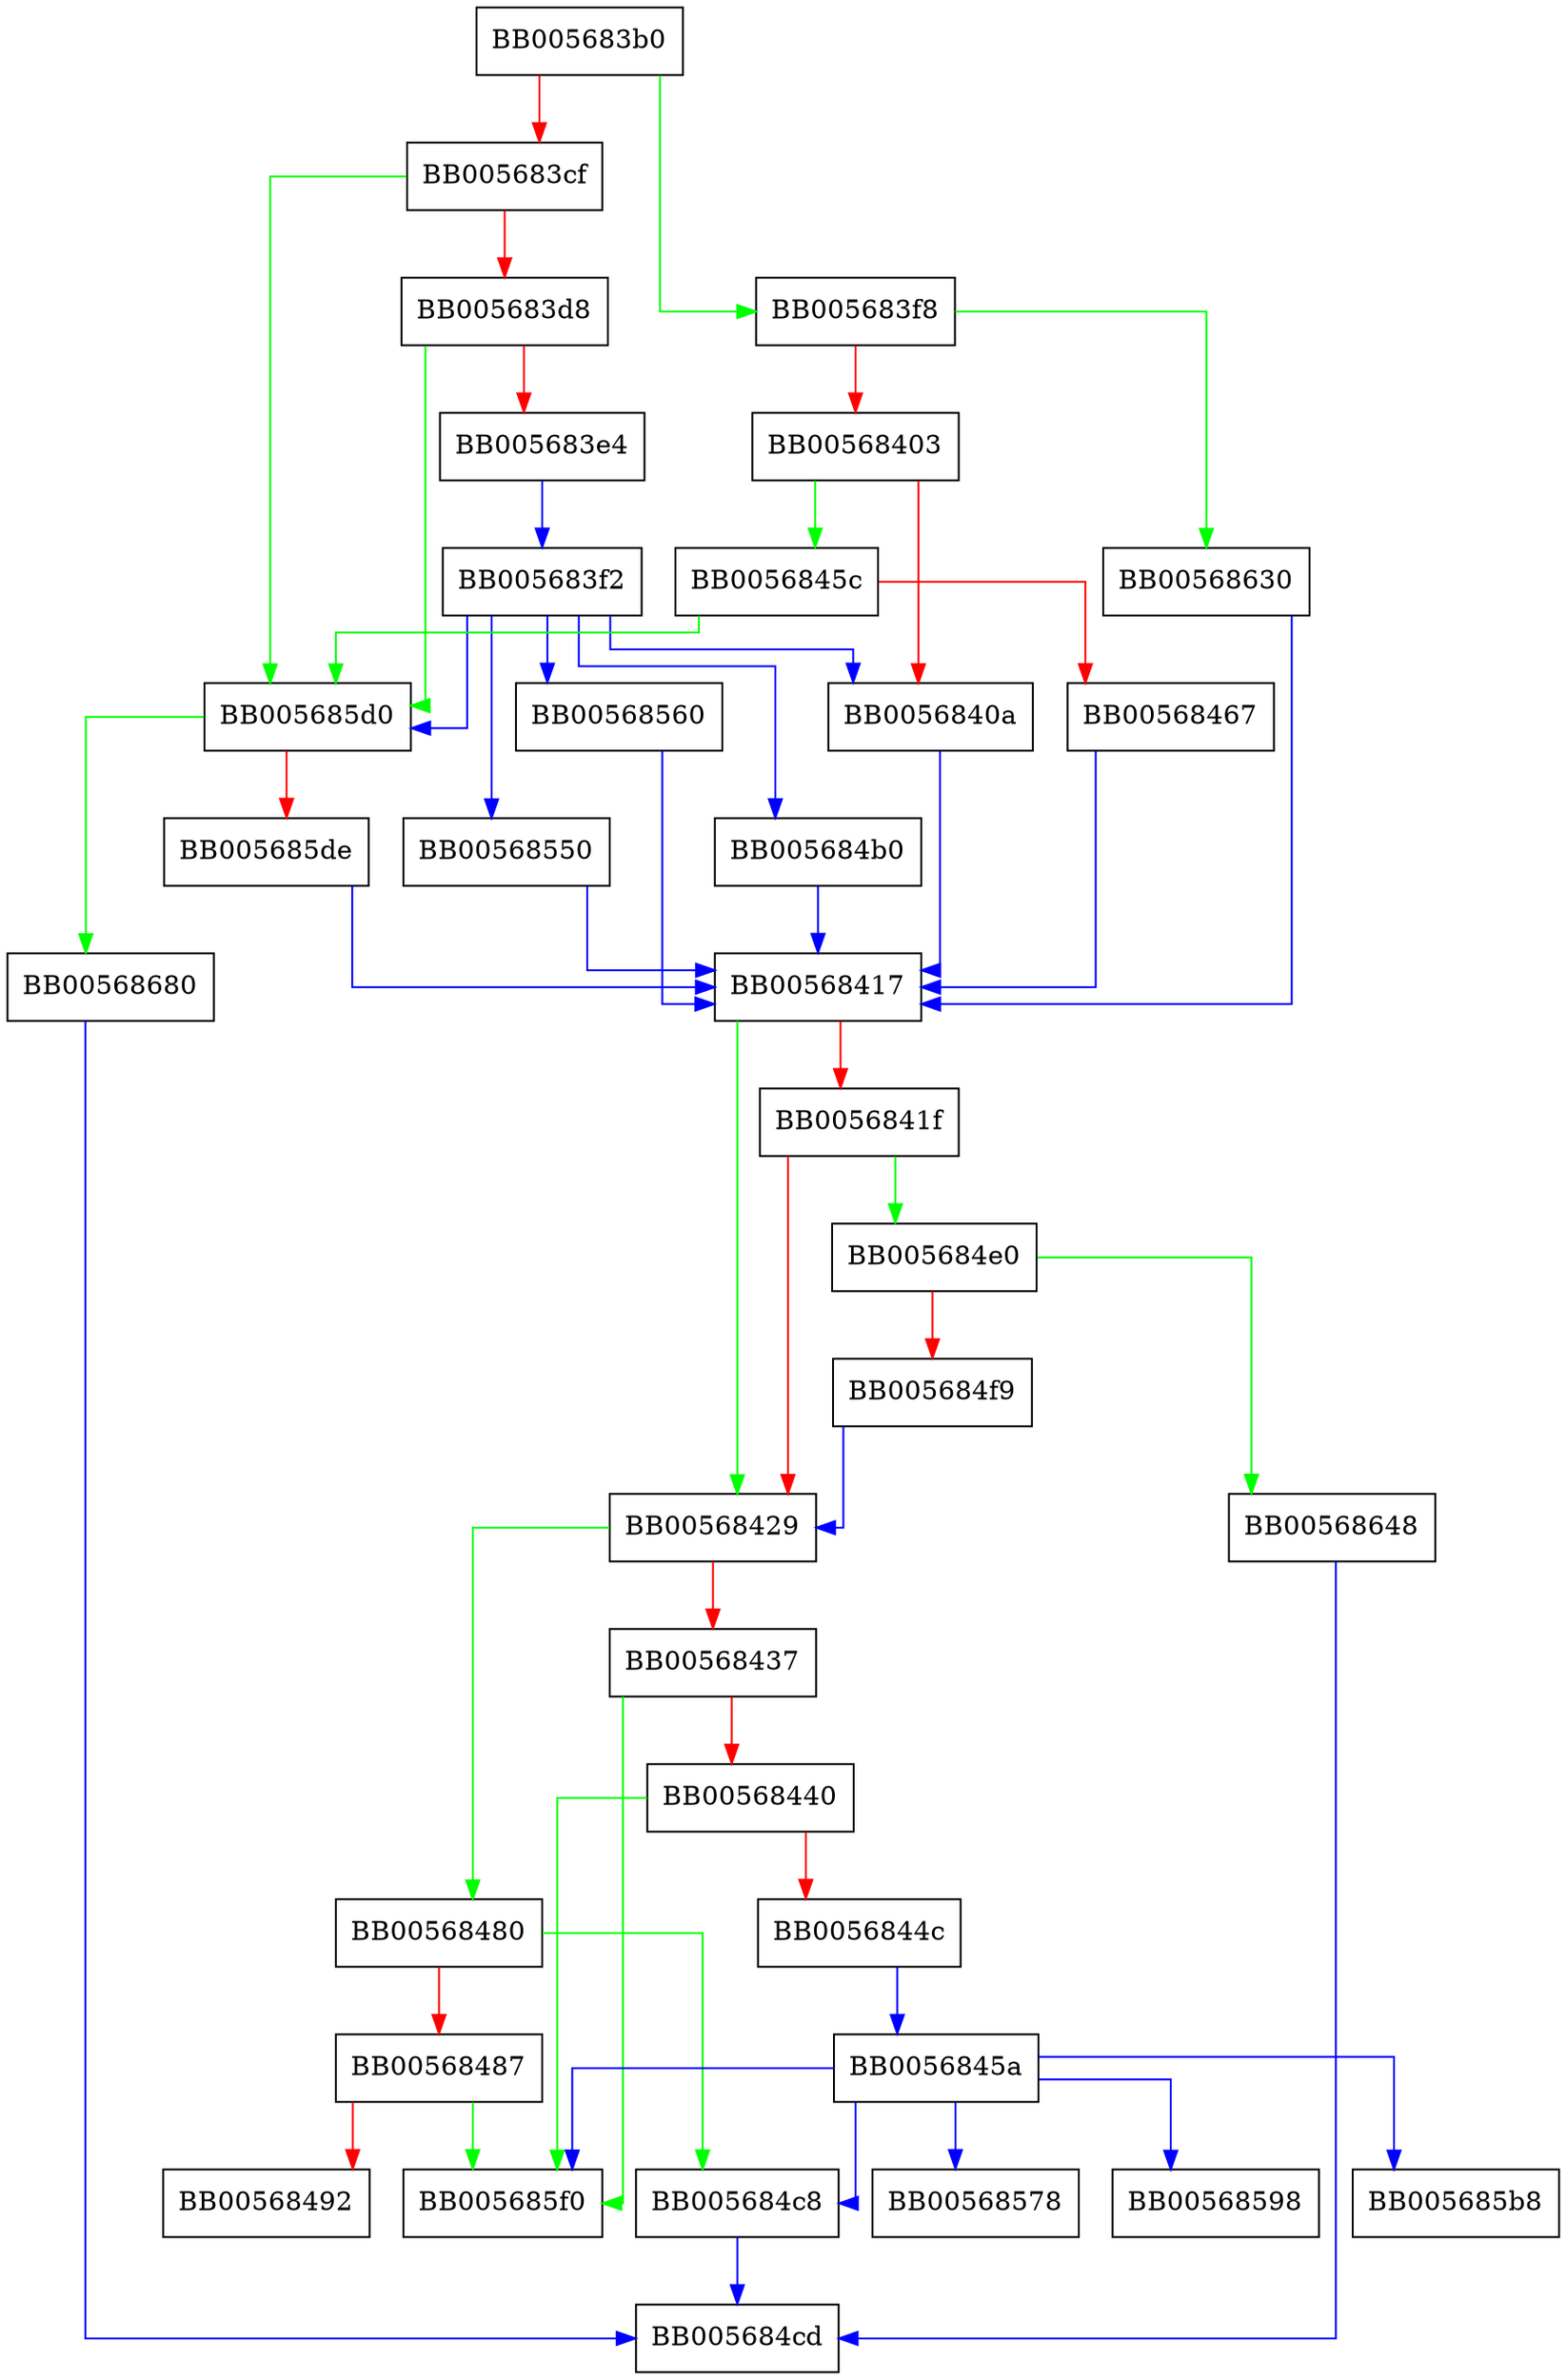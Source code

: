 digraph CMS_dataFinal {
  node [shape="box"];
  graph [splines=ortho];
  BB005683b0 -> BB005683f8 [color="green"];
  BB005683b0 -> BB005683cf [color="red"];
  BB005683cf -> BB005685d0 [color="green"];
  BB005683cf -> BB005683d8 [color="red"];
  BB005683d8 -> BB005685d0 [color="green"];
  BB005683d8 -> BB005683e4 [color="red"];
  BB005683e4 -> BB005683f2 [color="blue"];
  BB005683f2 -> BB00568550 [color="blue"];
  BB005683f2 -> BB005684b0 [color="blue"];
  BB005683f2 -> BB0056840a [color="blue"];
  BB005683f2 -> BB005685d0 [color="blue"];
  BB005683f2 -> BB00568560 [color="blue"];
  BB005683f8 -> BB00568630 [color="green"];
  BB005683f8 -> BB00568403 [color="red"];
  BB00568403 -> BB0056845c [color="green"];
  BB00568403 -> BB0056840a [color="red"];
  BB0056840a -> BB00568417 [color="blue"];
  BB00568417 -> BB00568429 [color="green"];
  BB00568417 -> BB0056841f [color="red"];
  BB0056841f -> BB005684e0 [color="green"];
  BB0056841f -> BB00568429 [color="red"];
  BB00568429 -> BB00568480 [color="green"];
  BB00568429 -> BB00568437 [color="red"];
  BB00568437 -> BB005685f0 [color="green"];
  BB00568437 -> BB00568440 [color="red"];
  BB00568440 -> BB005685f0 [color="green"];
  BB00568440 -> BB0056844c [color="red"];
  BB0056844c -> BB0056845a [color="blue"];
  BB0056845a -> BB005684c8 [color="blue"];
  BB0056845a -> BB00568598 [color="blue"];
  BB0056845a -> BB005685b8 [color="blue"];
  BB0056845a -> BB005685f0 [color="blue"];
  BB0056845a -> BB00568578 [color="blue"];
  BB0056845c -> BB005685d0 [color="green"];
  BB0056845c -> BB00568467 [color="red"];
  BB00568467 -> BB00568417 [color="blue"];
  BB00568480 -> BB005684c8 [color="green"];
  BB00568480 -> BB00568487 [color="red"];
  BB00568487 -> BB005685f0 [color="green"];
  BB00568487 -> BB00568492 [color="red"];
  BB005684b0 -> BB00568417 [color="blue"];
  BB005684c8 -> BB005684cd [color="blue"];
  BB005684e0 -> BB00568648 [color="green"];
  BB005684e0 -> BB005684f9 [color="red"];
  BB005684f9 -> BB00568429 [color="blue"];
  BB00568550 -> BB00568417 [color="blue"];
  BB00568560 -> BB00568417 [color="blue"];
  BB005685d0 -> BB00568680 [color="green"];
  BB005685d0 -> BB005685de [color="red"];
  BB005685de -> BB00568417 [color="blue"];
  BB00568630 -> BB00568417 [color="blue"];
  BB00568648 -> BB005684cd [color="blue"];
  BB00568680 -> BB005684cd [color="blue"];
}